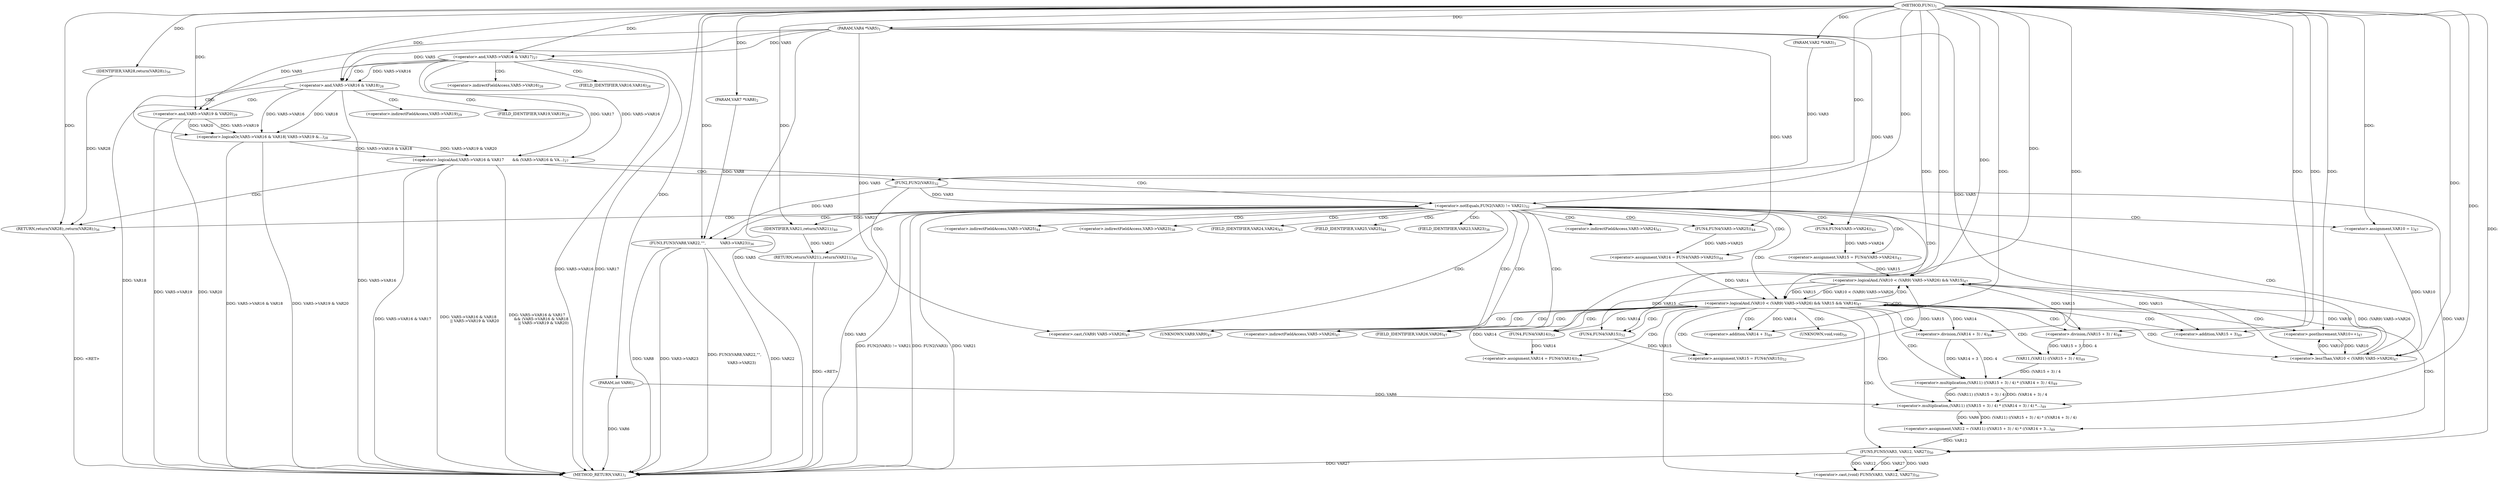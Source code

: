 digraph "FUN1" {  
"8" [label = <(METHOD,FUN1)<SUB>1</SUB>> ]
"115" [label = <(METHOD_RETURN,VAR1)<SUB>1</SUB>> ]
"9" [label = <(PARAM,VAR2 *VAR3)<SUB>1</SUB>> ]
"10" [label = <(PARAM,VAR4 *VAR5)<SUB>1</SUB>> ]
"11" [label = <(PARAM,int VAR6)<SUB>2</SUB>> ]
"12" [label = <(PARAM,VAR7 *VAR8)<SUB>2</SUB>> ]
"113" [label = <(RETURN,return(VAR28);,return(VAR28);)<SUB>56</SUB>> ]
"19" [label = <(&lt;operator&gt;.logicalAnd,VAR5-&gt;VAR16 &amp; VAR17
       &amp;&amp; (VAR5-&gt;VAR16 &amp; VA...)<SUB>27</SUB>> ]
"114" [label = <(IDENTIFIER,VAR28,return(VAR28);)<SUB>56</SUB>> ]
"52" [label = <(&lt;operator&gt;.assignment,VAR15 = FUN4(VAR5-&gt;VAR24))<SUB>43</SUB>> ]
"58" [label = <(&lt;operator&gt;.assignment,VAR14 = FUN4(VAR5-&gt;VAR25))<SUB>44</SUB>> ]
"20" [label = <(&lt;operator&gt;.and,VAR5-&gt;VAR16 &amp; VAR17)<SUB>27</SUB>> ]
"25" [label = <(&lt;operator&gt;.logicalOr,VAR5-&gt;VAR16 &amp; VAR18
| VAR5-&gt;VAR19 &amp;...)<SUB>28</SUB>> ]
"38" [label = <(&lt;operator&gt;.notEquals,FUN2(VAR3) != VAR21)<SUB>32</SUB>> ]
"69" [label = <(&lt;operator&gt;.logicalAnd,(VAR10 &lt; (VAR9) VAR5-&gt;VAR26) &amp;&amp; VAR15 &amp;&amp; VAR14)<SUB>47</SUB>> ]
"80" [label = <(&lt;operator&gt;.postIncrement,VAR10++)<SUB>47</SUB>> ]
"26" [label = <(&lt;operator&gt;.and,VAR5-&gt;VAR16 &amp; VAR18)<SUB>28</SUB>> ]
"31" [label = <(&lt;operator&gt;.and,VAR5-&gt;VAR19 &amp; VAR20)<SUB>29</SUB>> ]
"43" [label = <(FUN3,FUN3(VAR8,VAR22,&quot;&quot;,

            VAR3-&gt;VAR23))<SUB>36</SUB>> ]
"50" [label = <(RETURN,return(VAR21);,return(VAR21);)<SUB>40</SUB>> ]
"54" [label = <(FUN4,FUN4(VAR5-&gt;VAR24))<SUB>43</SUB>> ]
"60" [label = <(FUN4,FUN4(VAR5-&gt;VAR25))<SUB>44</SUB>> ]
"66" [label = <(&lt;operator&gt;.assignment,VAR10 = 1)<SUB>47</SUB>> ]
"83" [label = <(&lt;operator&gt;.assignment,VAR12 = (VAR11) ((VAR15 + 3) / 4) * ((VAR14 + 3...)<SUB>49</SUB>> ]
"99" [label = <(&lt;operator&gt;.cast,(void) FUN5(VAR3, VAR12, VAR27))<SUB>50</SUB>> ]
"105" [label = <(&lt;operator&gt;.assignment,VAR15 = FUN4(VAR15))<SUB>52</SUB>> ]
"109" [label = <(&lt;operator&gt;.assignment,VAR14 = FUN4(VAR14))<SUB>53</SUB>> ]
"39" [label = <(FUN2,FUN2(VAR3))<SUB>32</SUB>> ]
"51" [label = <(IDENTIFIER,VAR21,return(VAR21);)<SUB>40</SUB>> ]
"70" [label = <(&lt;operator&gt;.logicalAnd,(VAR10 &lt; (VAR9) VAR5-&gt;VAR26) &amp;&amp; VAR15)<SUB>47</SUB>> ]
"71" [label = <(&lt;operator&gt;.lessThan,VAR10 &lt; (VAR9) VAR5-&gt;VAR26)<SUB>47</SUB>> ]
"85" [label = <(&lt;operator&gt;.multiplication,(VAR11) ((VAR15 + 3) / 4) * ((VAR14 + 3) / 4) *...)<SUB>49</SUB>> ]
"101" [label = <(FUN5,FUN5(VAR3, VAR12, VAR27))<SUB>50</SUB>> ]
"107" [label = <(FUN4,FUN4(VAR15))<SUB>52</SUB>> ]
"111" [label = <(FUN4,FUN4(VAR14))<SUB>53</SUB>> ]
"73" [label = <(&lt;operator&gt;.cast,(VAR9) VAR5-&gt;VAR26)<SUB>47</SUB>> ]
"86" [label = <(&lt;operator&gt;.multiplication,(VAR11) ((VAR15 + 3) / 4) * ((VAR14 + 3) / 4))<SUB>49</SUB>> ]
"87" [label = <(VAR11,(VAR11) ((VAR15 + 3) / 4))<SUB>49</SUB>> ]
"93" [label = <(&lt;operator&gt;.division,(VAR14 + 3) / 4)<SUB>49</SUB>> ]
"88" [label = <(&lt;operator&gt;.division,(VAR15 + 3) / 4)<SUB>49</SUB>> ]
"94" [label = <(&lt;operator&gt;.addition,VAR14 + 3)<SUB>49</SUB>> ]
"89" [label = <(&lt;operator&gt;.addition,VAR15 + 3)<SUB>49</SUB>> ]
"27" [label = <(&lt;operator&gt;.indirectFieldAccess,VAR5-&gt;VAR16)<SUB>28</SUB>> ]
"32" [label = <(&lt;operator&gt;.indirectFieldAccess,VAR5-&gt;VAR19)<SUB>29</SUB>> ]
"55" [label = <(&lt;operator&gt;.indirectFieldAccess,VAR5-&gt;VAR24)<SUB>43</SUB>> ]
"61" [label = <(&lt;operator&gt;.indirectFieldAccess,VAR5-&gt;VAR25)<SUB>44</SUB>> ]
"29" [label = <(FIELD_IDENTIFIER,VAR16,VAR16)<SUB>28</SUB>> ]
"34" [label = <(FIELD_IDENTIFIER,VAR19,VAR19)<SUB>29</SUB>> ]
"47" [label = <(&lt;operator&gt;.indirectFieldAccess,VAR3-&gt;VAR23)<SUB>38</SUB>> ]
"57" [label = <(FIELD_IDENTIFIER,VAR24,VAR24)<SUB>43</SUB>> ]
"63" [label = <(FIELD_IDENTIFIER,VAR25,VAR25)<SUB>44</SUB>> ]
"100" [label = <(UNKNOWN,void,void)<SUB>50</SUB>> ]
"49" [label = <(FIELD_IDENTIFIER,VAR23,VAR23)<SUB>38</SUB>> ]
"74" [label = <(UNKNOWN,VAR9,VAR9)<SUB>47</SUB>> ]
"75" [label = <(&lt;operator&gt;.indirectFieldAccess,VAR5-&gt;VAR26)<SUB>47</SUB>> ]
"77" [label = <(FIELD_IDENTIFIER,VAR26,VAR26)<SUB>47</SUB>> ]
  "50" -> "115"  [ label = "DDG: &lt;RET&gt;"] 
  "113" -> "115"  [ label = "DDG: &lt;RET&gt;"] 
  "10" -> "115"  [ label = "DDG: VAR5"] 
  "11" -> "115"  [ label = "DDG: VAR6"] 
  "20" -> "115"  [ label = "DDG: VAR5-&gt;VAR16"] 
  "19" -> "115"  [ label = "DDG: VAR5-&gt;VAR16 &amp; VAR17"] 
  "26" -> "115"  [ label = "DDG: VAR5-&gt;VAR16"] 
  "25" -> "115"  [ label = "DDG: VAR5-&gt;VAR16 &amp; VAR18"] 
  "31" -> "115"  [ label = "DDG: VAR5-&gt;VAR19"] 
  "25" -> "115"  [ label = "DDG: VAR5-&gt;VAR19 &amp; VAR20"] 
  "19" -> "115"  [ label = "DDG: VAR5-&gt;VAR16 &amp; VAR18
           || VAR5-&gt;VAR19 &amp; VAR20"] 
  "19" -> "115"  [ label = "DDG: VAR5-&gt;VAR16 &amp; VAR17
       &amp;&amp; (VAR5-&gt;VAR16 &amp; VAR18
           || VAR5-&gt;VAR19 &amp; VAR20)"] 
  "39" -> "115"  [ label = "DDG: VAR3"] 
  "38" -> "115"  [ label = "DDG: FUN2(VAR3)"] 
  "38" -> "115"  [ label = "DDG: VAR21"] 
  "38" -> "115"  [ label = "DDG: FUN2(VAR3) != VAR21"] 
  "43" -> "115"  [ label = "DDG: VAR8"] 
  "43" -> "115"  [ label = "DDG: VAR3-&gt;VAR23"] 
  "43" -> "115"  [ label = "DDG: FUN3(VAR8,VAR22,&quot;&quot;,

            VAR3-&gt;VAR23)"] 
  "20" -> "115"  [ label = "DDG: VAR17"] 
  "26" -> "115"  [ label = "DDG: VAR18"] 
  "101" -> "115"  [ label = "DDG: VAR27"] 
  "31" -> "115"  [ label = "DDG: VAR20"] 
  "43" -> "115"  [ label = "DDG: VAR22"] 
  "8" -> "9"  [ label = "DDG: "] 
  "8" -> "10"  [ label = "DDG: "] 
  "8" -> "11"  [ label = "DDG: "] 
  "8" -> "12"  [ label = "DDG: "] 
  "114" -> "113"  [ label = "DDG: VAR28"] 
  "8" -> "113"  [ label = "DDG: "] 
  "8" -> "114"  [ label = "DDG: "] 
  "20" -> "19"  [ label = "DDG: VAR5-&gt;VAR16"] 
  "20" -> "19"  [ label = "DDG: VAR17"] 
  "25" -> "19"  [ label = "DDG: VAR5-&gt;VAR16 &amp; VAR18"] 
  "25" -> "19"  [ label = "DDG: VAR5-&gt;VAR19 &amp; VAR20"] 
  "54" -> "52"  [ label = "DDG: VAR5-&gt;VAR24"] 
  "60" -> "58"  [ label = "DDG: VAR5-&gt;VAR25"] 
  "10" -> "20"  [ label = "DDG: VAR5"] 
  "8" -> "20"  [ label = "DDG: "] 
  "26" -> "25"  [ label = "DDG: VAR5-&gt;VAR16"] 
  "26" -> "25"  [ label = "DDG: VAR18"] 
  "31" -> "25"  [ label = "DDG: VAR5-&gt;VAR19"] 
  "31" -> "25"  [ label = "DDG: VAR20"] 
  "10" -> "26"  [ label = "DDG: VAR5"] 
  "20" -> "26"  [ label = "DDG: VAR5-&gt;VAR16"] 
  "8" -> "26"  [ label = "DDG: "] 
  "10" -> "31"  [ label = "DDG: VAR5"] 
  "8" -> "31"  [ label = "DDG: "] 
  "39" -> "38"  [ label = "DDG: VAR3"] 
  "8" -> "38"  [ label = "DDG: "] 
  "51" -> "50"  [ label = "DDG: VAR21"] 
  "10" -> "54"  [ label = "DDG: VAR5"] 
  "10" -> "60"  [ label = "DDG: VAR5"] 
  "8" -> "66"  [ label = "DDG: "] 
  "70" -> "69"  [ label = "DDG: VAR10 &lt; (VAR9) VAR5-&gt;VAR26"] 
  "70" -> "69"  [ label = "DDG: VAR15"] 
  "58" -> "69"  [ label = "DDG: VAR14"] 
  "109" -> "69"  [ label = "DDG: VAR14"] 
  "8" -> "69"  [ label = "DDG: "] 
  "71" -> "80"  [ label = "DDG: VAR10"] 
  "8" -> "80"  [ label = "DDG: "] 
  "85" -> "83"  [ label = "DDG: (VAR11) ((VAR15 + 3) / 4) * ((VAR14 + 3) / 4)"] 
  "85" -> "83"  [ label = "DDG: VAR6"] 
  "101" -> "99"  [ label = "DDG: VAR3"] 
  "101" -> "99"  [ label = "DDG: VAR12"] 
  "101" -> "99"  [ label = "DDG: VAR27"] 
  "107" -> "105"  [ label = "DDG: VAR15"] 
  "111" -> "109"  [ label = "DDG: VAR14"] 
  "9" -> "39"  [ label = "DDG: VAR3"] 
  "8" -> "39"  [ label = "DDG: "] 
  "12" -> "43"  [ label = "DDG: VAR8"] 
  "8" -> "43"  [ label = "DDG: "] 
  "39" -> "43"  [ label = "DDG: VAR3"] 
  "38" -> "51"  [ label = "DDG: VAR21"] 
  "8" -> "51"  [ label = "DDG: "] 
  "71" -> "70"  [ label = "DDG: VAR10"] 
  "71" -> "70"  [ label = "DDG: (VAR9) VAR5-&gt;VAR26"] 
  "52" -> "70"  [ label = "DDG: VAR15"] 
  "105" -> "70"  [ label = "DDG: VAR15"] 
  "8" -> "70"  [ label = "DDG: "] 
  "66" -> "71"  [ label = "DDG: VAR10"] 
  "80" -> "71"  [ label = "DDG: VAR10"] 
  "8" -> "71"  [ label = "DDG: "] 
  "10" -> "71"  [ label = "DDG: VAR5"] 
  "86" -> "85"  [ label = "DDG: (VAR11) ((VAR15 + 3) / 4)"] 
  "86" -> "85"  [ label = "DDG: (VAR14 + 3) / 4"] 
  "11" -> "85"  [ label = "DDG: VAR6"] 
  "8" -> "85"  [ label = "DDG: "] 
  "39" -> "101"  [ label = "DDG: VAR3"] 
  "8" -> "101"  [ label = "DDG: "] 
  "83" -> "101"  [ label = "DDG: VAR12"] 
  "8" -> "107"  [ label = "DDG: "] 
  "70" -> "107"  [ label = "DDG: VAR15"] 
  "8" -> "111"  [ label = "DDG: "] 
  "69" -> "111"  [ label = "DDG: VAR14"] 
  "10" -> "73"  [ label = "DDG: VAR5"] 
  "87" -> "86"  [ label = "DDG: (VAR15 + 3) / 4"] 
  "93" -> "86"  [ label = "DDG: VAR14 + 3"] 
  "93" -> "86"  [ label = "DDG: 4"] 
  "88" -> "87"  [ label = "DDG: VAR15 + 3"] 
  "88" -> "87"  [ label = "DDG: 4"] 
  "69" -> "93"  [ label = "DDG: VAR14"] 
  "8" -> "93"  [ label = "DDG: "] 
  "70" -> "88"  [ label = "DDG: VAR15"] 
  "8" -> "88"  [ label = "DDG: "] 
  "69" -> "94"  [ label = "DDG: VAR14"] 
  "8" -> "94"  [ label = "DDG: "] 
  "70" -> "89"  [ label = "DDG: VAR15"] 
  "8" -> "89"  [ label = "DDG: "] 
  "19" -> "113"  [ label = "CDG: "] 
  "19" -> "38"  [ label = "CDG: "] 
  "19" -> "39"  [ label = "CDG: "] 
  "20" -> "26"  [ label = "CDG: "] 
  "20" -> "25"  [ label = "CDG: "] 
  "20" -> "27"  [ label = "CDG: "] 
  "20" -> "29"  [ label = "CDG: "] 
  "26" -> "34"  [ label = "CDG: "] 
  "26" -> "32"  [ label = "CDG: "] 
  "26" -> "31"  [ label = "CDG: "] 
  "38" -> "47"  [ label = "CDG: "] 
  "38" -> "49"  [ label = "CDG: "] 
  "38" -> "60"  [ label = "CDG: "] 
  "38" -> "73"  [ label = "CDG: "] 
  "38" -> "77"  [ label = "CDG: "] 
  "38" -> "57"  [ label = "CDG: "] 
  "38" -> "66"  [ label = "CDG: "] 
  "38" -> "113"  [ label = "CDG: "] 
  "38" -> "75"  [ label = "CDG: "] 
  "38" -> "52"  [ label = "CDG: "] 
  "38" -> "69"  [ label = "CDG: "] 
  "38" -> "74"  [ label = "CDG: "] 
  "38" -> "50"  [ label = "CDG: "] 
  "38" -> "54"  [ label = "CDG: "] 
  "38" -> "43"  [ label = "CDG: "] 
  "38" -> "58"  [ label = "CDG: "] 
  "38" -> "61"  [ label = "CDG: "] 
  "38" -> "71"  [ label = "CDG: "] 
  "38" -> "70"  [ label = "CDG: "] 
  "38" -> "63"  [ label = "CDG: "] 
  "38" -> "55"  [ label = "CDG: "] 
  "69" -> "107"  [ label = "CDG: "] 
  "69" -> "94"  [ label = "CDG: "] 
  "69" -> "73"  [ label = "CDG: "] 
  "69" -> "77"  [ label = "CDG: "] 
  "69" -> "89"  [ label = "CDG: "] 
  "69" -> "75"  [ label = "CDG: "] 
  "69" -> "99"  [ label = "CDG: "] 
  "69" -> "85"  [ label = "CDG: "] 
  "69" -> "69"  [ label = "CDG: "] 
  "69" -> "74"  [ label = "CDG: "] 
  "69" -> "87"  [ label = "CDG: "] 
  "69" -> "93"  [ label = "CDG: "] 
  "69" -> "101"  [ label = "CDG: "] 
  "69" -> "80"  [ label = "CDG: "] 
  "69" -> "83"  [ label = "CDG: "] 
  "69" -> "71"  [ label = "CDG: "] 
  "69" -> "105"  [ label = "CDG: "] 
  "69" -> "100"  [ label = "CDG: "] 
  "69" -> "88"  [ label = "CDG: "] 
  "69" -> "70"  [ label = "CDG: "] 
  "69" -> "111"  [ label = "CDG: "] 
  "69" -> "109"  [ label = "CDG: "] 
  "69" -> "86"  [ label = "CDG: "] 
}

